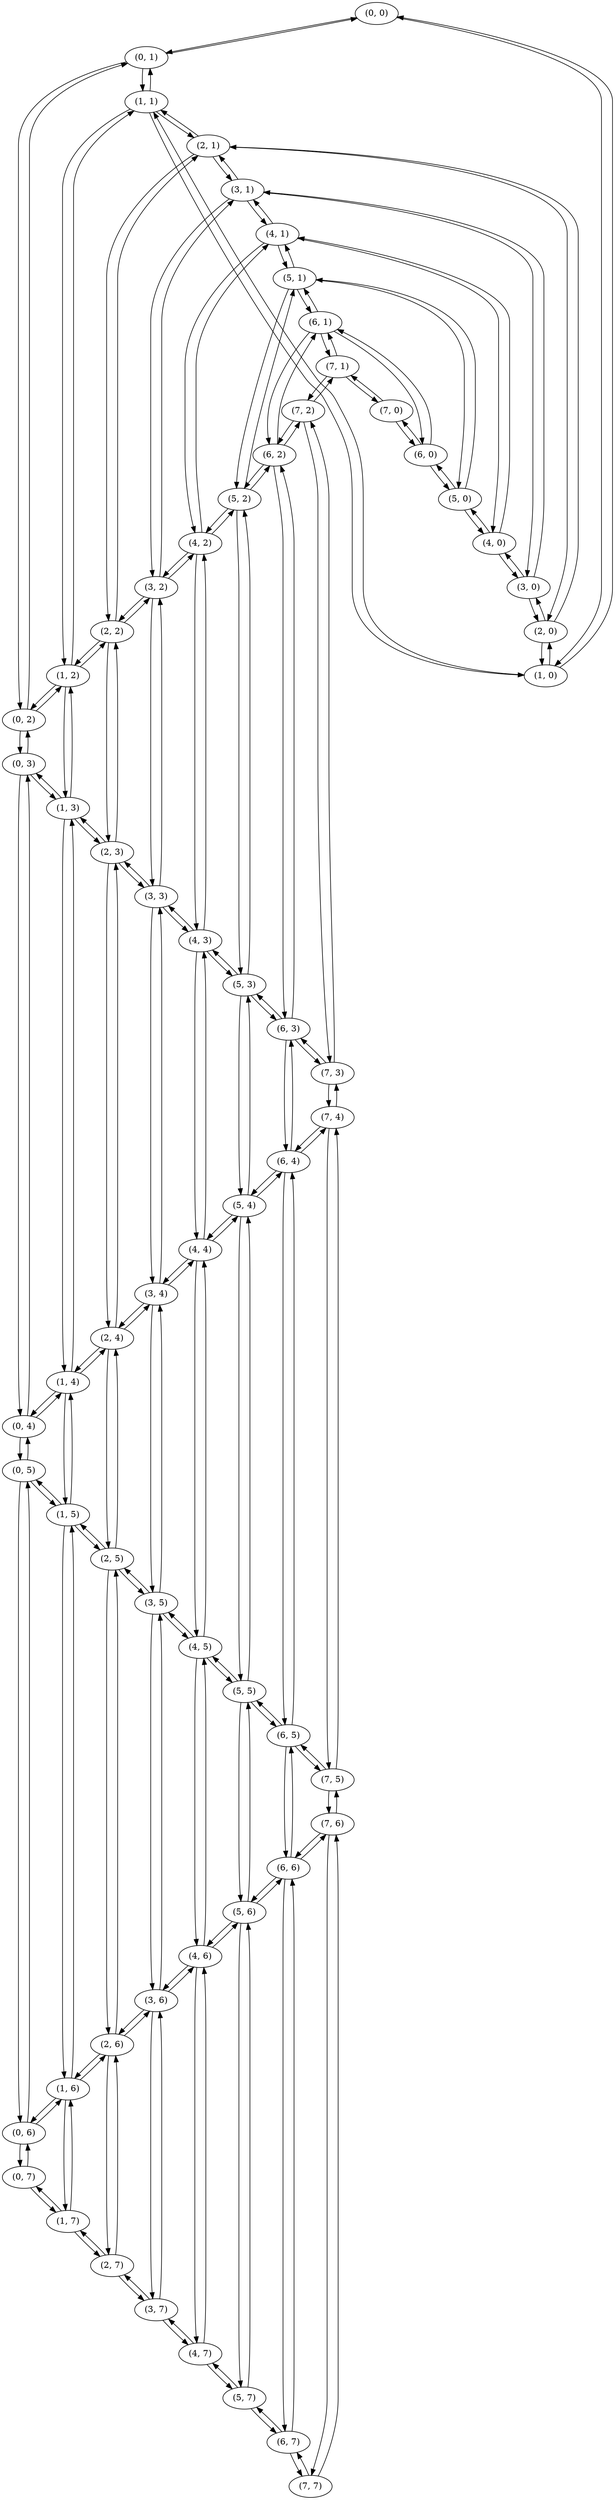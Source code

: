 digraph  {
"(0, 0)";
"(0, 1)";
"(1, 0)";
"(0, 2)";
"(1, 1)";
"(0, 3)";
"(1, 2)";
"(0, 4)";
"(1, 3)";
"(0, 5)";
"(1, 4)";
"(0, 6)";
"(1, 5)";
"(0, 7)";
"(1, 6)";
"(1, 7)";
"(2, 0)";
"(2, 1)";
"(2, 2)";
"(2, 3)";
"(2, 4)";
"(2, 5)";
"(2, 6)";
"(2, 7)";
"(3, 0)";
"(3, 1)";
"(3, 2)";
"(3, 3)";
"(3, 4)";
"(3, 5)";
"(3, 6)";
"(3, 7)";
"(4, 0)";
"(4, 1)";
"(4, 2)";
"(4, 3)";
"(4, 4)";
"(4, 5)";
"(4, 6)";
"(4, 7)";
"(5, 0)";
"(5, 1)";
"(5, 2)";
"(5, 3)";
"(5, 4)";
"(5, 5)";
"(5, 6)";
"(5, 7)";
"(6, 0)";
"(6, 1)";
"(6, 2)";
"(6, 3)";
"(6, 4)";
"(6, 5)";
"(6, 6)";
"(6, 7)";
"(7, 0)";
"(7, 1)";
"(7, 2)";
"(7, 3)";
"(7, 4)";
"(7, 5)";
"(7, 6)";
"(7, 7)";
"(0, 0)" -> "(0, 1)";
"(0, 0)" -> "(1, 0)";
"(0, 1)" -> "(0, 0)";
"(0, 1)" -> "(0, 2)";
"(0, 1)" -> "(1, 1)";
"(1, 0)" -> "(0, 0)";
"(1, 0)" -> "(1, 1)";
"(1, 0)" -> "(2, 0)";
"(0, 2)" -> "(0, 1)";
"(0, 2)" -> "(0, 3)";
"(0, 2)" -> "(1, 2)";
"(1, 1)" -> "(0, 1)";
"(1, 1)" -> "(1, 0)";
"(1, 1)" -> "(1, 2)";
"(1, 1)" -> "(2, 1)";
"(0, 3)" -> "(0, 2)";
"(0, 3)" -> "(0, 4)";
"(0, 3)" -> "(1, 3)";
"(1, 2)" -> "(0, 2)";
"(1, 2)" -> "(1, 1)";
"(1, 2)" -> "(1, 3)";
"(1, 2)" -> "(2, 2)";
"(0, 4)" -> "(0, 3)";
"(0, 4)" -> "(0, 5)";
"(0, 4)" -> "(1, 4)";
"(1, 3)" -> "(0, 3)";
"(1, 3)" -> "(1, 2)";
"(1, 3)" -> "(1, 4)";
"(1, 3)" -> "(2, 3)";
"(0, 5)" -> "(0, 4)";
"(0, 5)" -> "(0, 6)";
"(0, 5)" -> "(1, 5)";
"(1, 4)" -> "(0, 4)";
"(1, 4)" -> "(1, 3)";
"(1, 4)" -> "(1, 5)";
"(1, 4)" -> "(2, 4)";
"(0, 6)" -> "(0, 5)";
"(0, 6)" -> "(0, 7)";
"(0, 6)" -> "(1, 6)";
"(1, 5)" -> "(0, 5)";
"(1, 5)" -> "(1, 4)";
"(1, 5)" -> "(1, 6)";
"(1, 5)" -> "(2, 5)";
"(0, 7)" -> "(0, 6)";
"(0, 7)" -> "(1, 7)";
"(1, 6)" -> "(0, 6)";
"(1, 6)" -> "(1, 5)";
"(1, 6)" -> "(1, 7)";
"(1, 6)" -> "(2, 6)";
"(1, 7)" -> "(0, 7)";
"(1, 7)" -> "(1, 6)";
"(1, 7)" -> "(2, 7)";
"(2, 0)" -> "(1, 0)";
"(2, 0)" -> "(2, 1)";
"(2, 0)" -> "(3, 0)";
"(2, 1)" -> "(1, 1)";
"(2, 1)" -> "(2, 0)";
"(2, 1)" -> "(2, 2)";
"(2, 1)" -> "(3, 1)";
"(2, 2)" -> "(1, 2)";
"(2, 2)" -> "(2, 1)";
"(2, 2)" -> "(2, 3)";
"(2, 2)" -> "(3, 2)";
"(2, 3)" -> "(1, 3)";
"(2, 3)" -> "(2, 2)";
"(2, 3)" -> "(2, 4)";
"(2, 3)" -> "(3, 3)";
"(2, 4)" -> "(1, 4)";
"(2, 4)" -> "(2, 3)";
"(2, 4)" -> "(2, 5)";
"(2, 4)" -> "(3, 4)";
"(2, 5)" -> "(1, 5)";
"(2, 5)" -> "(2, 4)";
"(2, 5)" -> "(2, 6)";
"(2, 5)" -> "(3, 5)";
"(2, 6)" -> "(1, 6)";
"(2, 6)" -> "(2, 5)";
"(2, 6)" -> "(2, 7)";
"(2, 6)" -> "(3, 6)";
"(2, 7)" -> "(1, 7)";
"(2, 7)" -> "(2, 6)";
"(2, 7)" -> "(3, 7)";
"(3, 0)" -> "(2, 0)";
"(3, 0)" -> "(3, 1)";
"(3, 0)" -> "(4, 0)";
"(3, 1)" -> "(2, 1)";
"(3, 1)" -> "(3, 0)";
"(3, 1)" -> "(3, 2)";
"(3, 1)" -> "(4, 1)";
"(3, 2)" -> "(2, 2)";
"(3, 2)" -> "(3, 1)";
"(3, 2)" -> "(3, 3)";
"(3, 2)" -> "(4, 2)";
"(3, 3)" -> "(2, 3)";
"(3, 3)" -> "(3, 2)";
"(3, 3)" -> "(3, 4)";
"(3, 3)" -> "(4, 3)";
"(3, 4)" -> "(2, 4)";
"(3, 4)" -> "(3, 3)";
"(3, 4)" -> "(3, 5)";
"(3, 4)" -> "(4, 4)";
"(3, 5)" -> "(2, 5)";
"(3, 5)" -> "(3, 4)";
"(3, 5)" -> "(3, 6)";
"(3, 5)" -> "(4, 5)";
"(3, 6)" -> "(2, 6)";
"(3, 6)" -> "(3, 5)";
"(3, 6)" -> "(3, 7)";
"(3, 6)" -> "(4, 6)";
"(3, 7)" -> "(2, 7)";
"(3, 7)" -> "(3, 6)";
"(3, 7)" -> "(4, 7)";
"(4, 0)" -> "(3, 0)";
"(4, 0)" -> "(4, 1)";
"(4, 0)" -> "(5, 0)";
"(4, 1)" -> "(3, 1)";
"(4, 1)" -> "(4, 0)";
"(4, 1)" -> "(4, 2)";
"(4, 1)" -> "(5, 1)";
"(4, 2)" -> "(3, 2)";
"(4, 2)" -> "(4, 1)";
"(4, 2)" -> "(4, 3)";
"(4, 2)" -> "(5, 2)";
"(4, 3)" -> "(3, 3)";
"(4, 3)" -> "(4, 2)";
"(4, 3)" -> "(4, 4)";
"(4, 3)" -> "(5, 3)";
"(4, 4)" -> "(3, 4)";
"(4, 4)" -> "(4, 3)";
"(4, 4)" -> "(4, 5)";
"(4, 4)" -> "(5, 4)";
"(4, 5)" -> "(3, 5)";
"(4, 5)" -> "(4, 4)";
"(4, 5)" -> "(4, 6)";
"(4, 5)" -> "(5, 5)";
"(4, 6)" -> "(3, 6)";
"(4, 6)" -> "(4, 5)";
"(4, 6)" -> "(4, 7)";
"(4, 6)" -> "(5, 6)";
"(4, 7)" -> "(3, 7)";
"(4, 7)" -> "(4, 6)";
"(4, 7)" -> "(5, 7)";
"(5, 0)" -> "(4, 0)";
"(5, 0)" -> "(5, 1)";
"(5, 0)" -> "(6, 0)";
"(5, 1)" -> "(4, 1)";
"(5, 1)" -> "(5, 0)";
"(5, 1)" -> "(5, 2)";
"(5, 1)" -> "(6, 1)";
"(5, 2)" -> "(4, 2)";
"(5, 2)" -> "(5, 1)";
"(5, 2)" -> "(5, 3)";
"(5, 2)" -> "(6, 2)";
"(5, 3)" -> "(4, 3)";
"(5, 3)" -> "(5, 2)";
"(5, 3)" -> "(5, 4)";
"(5, 3)" -> "(6, 3)";
"(5, 4)" -> "(4, 4)";
"(5, 4)" -> "(5, 3)";
"(5, 4)" -> "(5, 5)";
"(5, 4)" -> "(6, 4)";
"(5, 5)" -> "(4, 5)";
"(5, 5)" -> "(5, 4)";
"(5, 5)" -> "(5, 6)";
"(5, 5)" -> "(6, 5)";
"(5, 6)" -> "(4, 6)";
"(5, 6)" -> "(5, 5)";
"(5, 6)" -> "(5, 7)";
"(5, 6)" -> "(6, 6)";
"(5, 7)" -> "(4, 7)";
"(5, 7)" -> "(5, 6)";
"(5, 7)" -> "(6, 7)";
"(6, 0)" -> "(5, 0)";
"(6, 0)" -> "(6, 1)";
"(6, 0)" -> "(7, 0)";
"(6, 1)" -> "(5, 1)";
"(6, 1)" -> "(6, 0)";
"(6, 1)" -> "(6, 2)";
"(6, 1)" -> "(7, 1)";
"(6, 2)" -> "(5, 2)";
"(6, 2)" -> "(6, 1)";
"(6, 2)" -> "(6, 3)";
"(6, 2)" -> "(7, 2)";
"(6, 3)" -> "(5, 3)";
"(6, 3)" -> "(6, 2)";
"(6, 3)" -> "(6, 4)";
"(6, 3)" -> "(7, 3)";
"(6, 4)" -> "(5, 4)";
"(6, 4)" -> "(6, 3)";
"(6, 4)" -> "(6, 5)";
"(6, 4)" -> "(7, 4)";
"(6, 5)" -> "(5, 5)";
"(6, 5)" -> "(6, 4)";
"(6, 5)" -> "(6, 6)";
"(6, 5)" -> "(7, 5)";
"(6, 6)" -> "(5, 6)";
"(6, 6)" -> "(6, 5)";
"(6, 6)" -> "(6, 7)";
"(6, 6)" -> "(7, 6)";
"(6, 7)" -> "(5, 7)";
"(6, 7)" -> "(6, 6)";
"(6, 7)" -> "(7, 7)";
"(7, 0)" -> "(6, 0)";
"(7, 0)" -> "(7, 1)";
"(7, 1)" -> "(6, 1)";
"(7, 1)" -> "(7, 0)";
"(7, 1)" -> "(7, 2)";
"(7, 2)" -> "(6, 2)";
"(7, 2)" -> "(7, 1)";
"(7, 2)" -> "(7, 3)";
"(7, 3)" -> "(6, 3)";
"(7, 3)" -> "(7, 2)";
"(7, 3)" -> "(7, 4)";
"(7, 4)" -> "(6, 4)";
"(7, 4)" -> "(7, 3)";
"(7, 4)" -> "(7, 5)";
"(7, 5)" -> "(6, 5)";
"(7, 5)" -> "(7, 4)";
"(7, 5)" -> "(7, 6)";
"(7, 6)" -> "(6, 6)";
"(7, 6)" -> "(7, 5)";
"(7, 6)" -> "(7, 7)";
"(7, 7)" -> "(6, 7)";
"(7, 7)" -> "(7, 6)";
}
